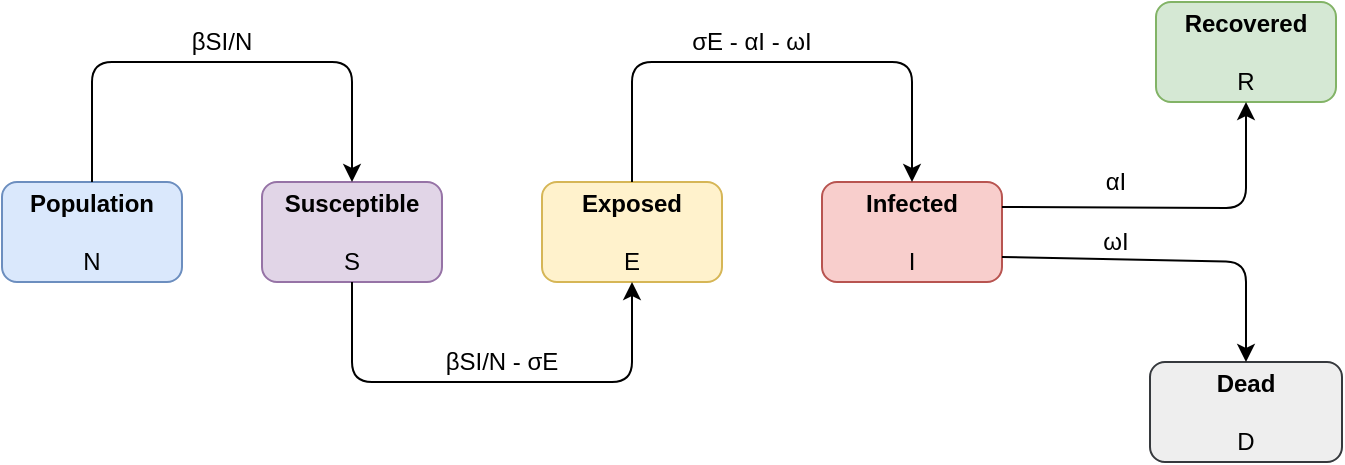 <mxfile version="13.10.4" type="device"><diagram id="C5RBs43oDa-KdzZeNtuy" name="Page-1"><mxGraphModel dx="981" dy="546" grid="1" gridSize="10" guides="1" tooltips="1" connect="1" arrows="1" fold="1" page="1" pageScale="1" pageWidth="827" pageHeight="1169" math="0" shadow="0"><root><mxCell id="WIyWlLk6GJQsqaUBKTNV-0"/><mxCell id="WIyWlLk6GJQsqaUBKTNV-1" parent="WIyWlLk6GJQsqaUBKTNV-0"/><mxCell id="WIyWlLk6GJQsqaUBKTNV-3" value="&lt;div&gt;&lt;b&gt;Susceptible&lt;/b&gt;&lt;/div&gt;&lt;div&gt;&lt;br&gt;&lt;/div&gt;&lt;div&gt;S&lt;br&gt;&lt;/div&gt;" style="rounded=1;whiteSpace=wrap;html=1;fontSize=12;glass=0;strokeWidth=1;shadow=0;fillColor=#e1d5e7;strokeColor=#9673a6;" parent="WIyWlLk6GJQsqaUBKTNV-1" vertex="1"><mxGeometry x="160" y="250" width="90" height="50" as="geometry"/></mxCell><mxCell id="WIyWlLk6GJQsqaUBKTNV-7" value="&lt;div&gt;&lt;b&gt;Infected&lt;/b&gt;&lt;/div&gt;&lt;div&gt;&lt;br&gt;&lt;/div&gt;&lt;div&gt;I&lt;br&gt;&lt;/div&gt;" style="rounded=1;whiteSpace=wrap;html=1;fontSize=12;glass=0;strokeWidth=1;shadow=0;fillColor=#f8cecc;strokeColor=#b85450;" parent="WIyWlLk6GJQsqaUBKTNV-1" vertex="1"><mxGeometry x="440" y="250" width="90" height="50" as="geometry"/></mxCell><mxCell id="WIyWlLk6GJQsqaUBKTNV-11" value="&lt;div&gt;&lt;b&gt;Exposed&lt;/b&gt;&lt;/div&gt;&lt;div&gt;&lt;br&gt;&lt;/div&gt;&lt;div&gt;E&lt;br&gt;&lt;/div&gt;" style="rounded=1;whiteSpace=wrap;html=1;fontSize=12;glass=0;strokeWidth=1;shadow=0;fillColor=#fff2cc;strokeColor=#d6b656;" parent="WIyWlLk6GJQsqaUBKTNV-1" vertex="1"><mxGeometry x="300" y="250" width="90" height="50" as="geometry"/></mxCell><mxCell id="WIyWlLk6GJQsqaUBKTNV-12" value="&lt;div&gt;&lt;b&gt;Recovered&lt;/b&gt;&lt;/div&gt;&lt;div&gt;&lt;br&gt;&lt;/div&gt;&lt;div&gt;R&lt;br&gt;&lt;/div&gt;" style="rounded=1;whiteSpace=wrap;html=1;fontSize=12;glass=0;strokeWidth=1;shadow=0;fillColor=#d5e8d4;strokeColor=#82b366;" parent="WIyWlLk6GJQsqaUBKTNV-1" vertex="1"><mxGeometry x="607" y="160" width="90" height="50" as="geometry"/></mxCell><mxCell id="yPoNTGAixKyuTVkwxePZ-0" value="&lt;div&gt;&lt;b&gt;Population&lt;/b&gt;&lt;/div&gt;&lt;div&gt;&lt;br&gt;&lt;/div&gt;&lt;div&gt;N&lt;br&gt;&lt;/div&gt;" style="rounded=1;whiteSpace=wrap;html=1;fontSize=12;glass=0;strokeWidth=1;shadow=0;fillColor=#dae8fc;strokeColor=#6c8ebf;" vertex="1" parent="WIyWlLk6GJQsqaUBKTNV-1"><mxGeometry x="30" y="250" width="90" height="50" as="geometry"/></mxCell><mxCell id="yPoNTGAixKyuTVkwxePZ-1" value="&lt;div&gt;&lt;b&gt;Dead&lt;/b&gt;&lt;/div&gt;&lt;div&gt;&lt;br&gt;&lt;/div&gt;&lt;div&gt;D&lt;br&gt;&lt;/div&gt;" style="rounded=1;whiteSpace=wrap;html=1;fontSize=12;glass=0;strokeWidth=1;shadow=0;fillColor=#eeeeee;strokeColor=#36393d;" vertex="1" parent="WIyWlLk6GJQsqaUBKTNV-1"><mxGeometry x="604" y="340" width="96" height="50" as="geometry"/></mxCell><mxCell id="yPoNTGAixKyuTVkwxePZ-4" value="" style="endArrow=classic;html=1;exitX=0.5;exitY=0;exitDx=0;exitDy=0;entryX=0.5;entryY=0;entryDx=0;entryDy=0;" edge="1" parent="WIyWlLk6GJQsqaUBKTNV-1" source="yPoNTGAixKyuTVkwxePZ-0" target="WIyWlLk6GJQsqaUBKTNV-3"><mxGeometry width="50" height="50" relative="1" as="geometry"><mxPoint x="390" y="340" as="sourcePoint"/><mxPoint x="210" y="180" as="targetPoint"/><Array as="points"><mxPoint x="75" y="190"/><mxPoint x="205" y="190"/></Array></mxGeometry></mxCell><mxCell id="yPoNTGAixKyuTVkwxePZ-5" value="" style="endArrow=classic;html=1;exitX=0.5;exitY=1;exitDx=0;exitDy=0;entryX=0.5;entryY=1;entryDx=0;entryDy=0;" edge="1" parent="WIyWlLk6GJQsqaUBKTNV-1" source="WIyWlLk6GJQsqaUBKTNV-3" target="WIyWlLk6GJQsqaUBKTNV-11"><mxGeometry width="50" height="50" relative="1" as="geometry"><mxPoint x="390" y="340" as="sourcePoint"/><mxPoint x="440" y="290" as="targetPoint"/><Array as="points"><mxPoint x="205" y="350"/><mxPoint x="345" y="350"/></Array></mxGeometry></mxCell><mxCell id="yPoNTGAixKyuTVkwxePZ-6" value="" style="endArrow=classic;html=1;exitX=0.5;exitY=0;exitDx=0;exitDy=0;entryX=0.5;entryY=0;entryDx=0;entryDy=0;" edge="1" parent="WIyWlLk6GJQsqaUBKTNV-1" source="WIyWlLk6GJQsqaUBKTNV-11" target="WIyWlLk6GJQsqaUBKTNV-7"><mxGeometry width="50" height="50" relative="1" as="geometry"><mxPoint x="420" y="370" as="sourcePoint"/><mxPoint x="460" y="200" as="targetPoint"/><Array as="points"><mxPoint x="345" y="190"/><mxPoint x="485" y="190"/></Array></mxGeometry></mxCell><mxCell id="yPoNTGAixKyuTVkwxePZ-18" value="" style="endArrow=classic;html=1;exitX=1;exitY=0.25;exitDx=0;exitDy=0;entryX=0.5;entryY=1;entryDx=0;entryDy=0;" edge="1" parent="WIyWlLk6GJQsqaUBKTNV-1" source="WIyWlLk6GJQsqaUBKTNV-7" target="WIyWlLk6GJQsqaUBKTNV-12"><mxGeometry width="50" height="50" relative="1" as="geometry"><mxPoint x="660" y="390" as="sourcePoint"/><mxPoint x="650" y="263" as="targetPoint"/><Array as="points"><mxPoint x="652" y="263"/></Array></mxGeometry></mxCell><mxCell id="yPoNTGAixKyuTVkwxePZ-20" value="" style="endArrow=classic;html=1;entryX=0.5;entryY=0;entryDx=0;entryDy=0;exitX=1;exitY=0.75;exitDx=0;exitDy=0;" edge="1" parent="WIyWlLk6GJQsqaUBKTNV-1" source="WIyWlLk6GJQsqaUBKTNV-7" target="yPoNTGAixKyuTVkwxePZ-1"><mxGeometry width="50" height="50" relative="1" as="geometry"><mxPoint x="660" y="390" as="sourcePoint"/><mxPoint x="710" y="340" as="targetPoint"/><Array as="points"><mxPoint x="652" y="290"/></Array></mxGeometry></mxCell><mxCell id="yPoNTGAixKyuTVkwxePZ-22" value="βSI/N" style="text;html=1;strokeColor=none;fillColor=none;align=center;verticalAlign=middle;whiteSpace=wrap;rounded=0;" vertex="1" parent="WIyWlLk6GJQsqaUBKTNV-1"><mxGeometry x="120" y="170" width="40" height="20" as="geometry"/></mxCell><mxCell id="yPoNTGAixKyuTVkwxePZ-23" value="βSI/N - σE" style="text;html=1;strokeColor=none;fillColor=none;align=center;verticalAlign=middle;whiteSpace=wrap;rounded=0;" vertex="1" parent="WIyWlLk6GJQsqaUBKTNV-1"><mxGeometry x="240" y="330" width="80" height="20" as="geometry"/></mxCell><mxCell id="yPoNTGAixKyuTVkwxePZ-24" value="σE - αI - ωI" style="text;html=1;strokeColor=none;fillColor=none;align=center;verticalAlign=middle;whiteSpace=wrap;rounded=0;" vertex="1" parent="WIyWlLk6GJQsqaUBKTNV-1"><mxGeometry x="360" y="170" width="90" height="20" as="geometry"/></mxCell><mxCell id="yPoNTGAixKyuTVkwxePZ-25" value="αI" style="text;html=1;strokeColor=none;fillColor=none;align=center;verticalAlign=middle;whiteSpace=wrap;rounded=0;" vertex="1" parent="WIyWlLk6GJQsqaUBKTNV-1"><mxGeometry x="567" y="240" width="40" height="20" as="geometry"/></mxCell><mxCell id="yPoNTGAixKyuTVkwxePZ-26" value="ωI" style="text;html=1;strokeColor=none;fillColor=none;align=center;verticalAlign=middle;whiteSpace=wrap;rounded=0;" vertex="1" parent="WIyWlLk6GJQsqaUBKTNV-1"><mxGeometry x="567" y="270" width="40" height="20" as="geometry"/></mxCell></root></mxGraphModel></diagram></mxfile>